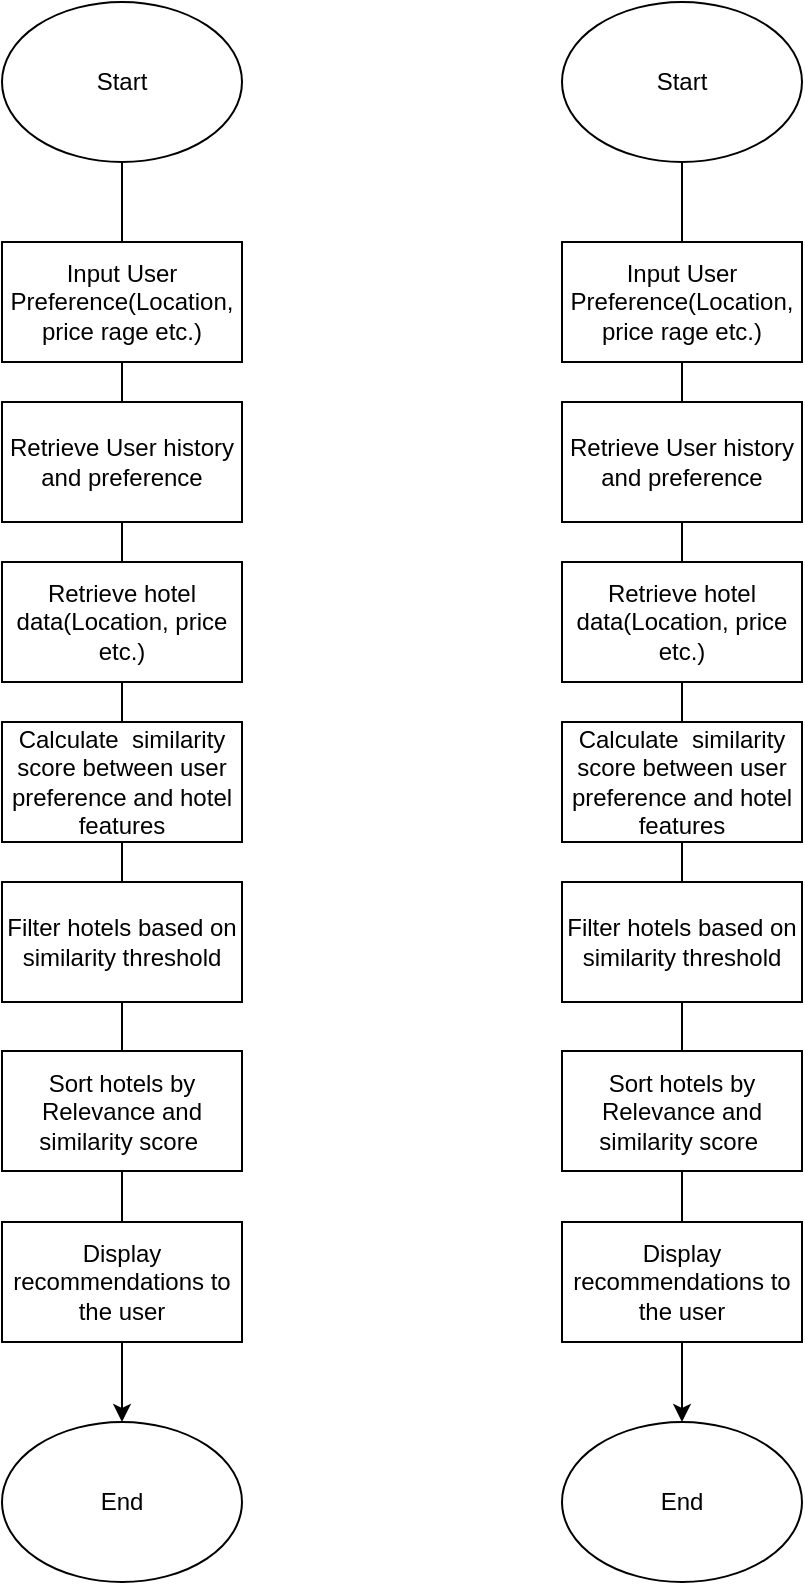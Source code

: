 <mxfile version="22.1.5" type="github">
  <diagram name="Page-1" id="vM5Z-qLaaEuf9uWKbegP">
    <mxGraphModel dx="909" dy="616" grid="1" gridSize="10" guides="1" tooltips="1" connect="1" arrows="1" fold="1" page="1" pageScale="1" pageWidth="827" pageHeight="1169" math="0" shadow="0">
      <root>
        <mxCell id="0" />
        <mxCell id="1" parent="0" />
        <mxCell id="ULonhmn2VYNKH8NXwks7-16" style="edgeStyle=orthogonalEdgeStyle;rounded=0;orthogonalLoop=1;jettySize=auto;html=1;exitX=0.5;exitY=1;exitDx=0;exitDy=0;" edge="1" parent="1">
          <mxGeometry relative="1" as="geometry">
            <mxPoint x="220" y="80" as="sourcePoint" />
            <mxPoint x="220" y="710" as="targetPoint" />
          </mxGeometry>
        </mxCell>
        <mxCell id="ULonhmn2VYNKH8NXwks7-1" value="Input User Preference(Location, price rage etc.)" style="rounded=0;whiteSpace=wrap;html=1;" vertex="1" parent="1">
          <mxGeometry x="160" y="120" width="120" height="60" as="geometry" />
        </mxCell>
        <mxCell id="ULonhmn2VYNKH8NXwks7-2" value="Retrieve User history and preference" style="rounded=0;whiteSpace=wrap;html=1;" vertex="1" parent="1">
          <mxGeometry x="160" y="200" width="120" height="60" as="geometry" />
        </mxCell>
        <mxCell id="ULonhmn2VYNKH8NXwks7-7" value="Retrieve hotel data(Location, price etc.)" style="rounded=0;whiteSpace=wrap;html=1;" vertex="1" parent="1">
          <mxGeometry x="160" y="280" width="120" height="60" as="geometry" />
        </mxCell>
        <mxCell id="ULonhmn2VYNKH8NXwks7-8" value="Calculate &amp;nbsp;similarity score between user preference and hotel features" style="rounded=0;whiteSpace=wrap;html=1;" vertex="1" parent="1">
          <mxGeometry x="160" y="360" width="120" height="60" as="geometry" />
        </mxCell>
        <mxCell id="ULonhmn2VYNKH8NXwks7-9" value="Filter hotels based on similarity threshold" style="rounded=0;whiteSpace=wrap;html=1;" vertex="1" parent="1">
          <mxGeometry x="160" y="440" width="120" height="60" as="geometry" />
        </mxCell>
        <mxCell id="ULonhmn2VYNKH8NXwks7-11" value="Sort hotels by Relevance and similarity score&amp;nbsp;" style="rounded=0;whiteSpace=wrap;html=1;" vertex="1" parent="1">
          <mxGeometry x="160" y="524.5" width="120" height="60" as="geometry" />
        </mxCell>
        <mxCell id="ULonhmn2VYNKH8NXwks7-12" value="Display recommendations to the user" style="rounded=0;whiteSpace=wrap;html=1;" vertex="1" parent="1">
          <mxGeometry x="160" y="610" width="120" height="60" as="geometry" />
        </mxCell>
        <mxCell id="ULonhmn2VYNKH8NXwks7-13" value="End" style="ellipse;whiteSpace=wrap;html=1;" vertex="1" parent="1">
          <mxGeometry x="160" y="710" width="120" height="80" as="geometry" />
        </mxCell>
        <mxCell id="ULonhmn2VYNKH8NXwks7-14" value="Start" style="ellipse;whiteSpace=wrap;html=1;" vertex="1" parent="1">
          <mxGeometry x="160" width="120" height="80" as="geometry" />
        </mxCell>
        <mxCell id="ULonhmn2VYNKH8NXwks7-25" style="edgeStyle=orthogonalEdgeStyle;rounded=0;orthogonalLoop=1;jettySize=auto;html=1;exitX=0.5;exitY=1;exitDx=0;exitDy=0;" edge="1" parent="1">
          <mxGeometry relative="1" as="geometry">
            <mxPoint x="500" y="80" as="sourcePoint" />
            <mxPoint x="500" y="710" as="targetPoint" />
          </mxGeometry>
        </mxCell>
        <mxCell id="ULonhmn2VYNKH8NXwks7-26" value="Input User Preference(Location, price rage etc.)" style="rounded=0;whiteSpace=wrap;html=1;" vertex="1" parent="1">
          <mxGeometry x="440" y="120" width="120" height="60" as="geometry" />
        </mxCell>
        <mxCell id="ULonhmn2VYNKH8NXwks7-27" value="Retrieve User history and preference" style="rounded=0;whiteSpace=wrap;html=1;" vertex="1" parent="1">
          <mxGeometry x="440" y="200" width="120" height="60" as="geometry" />
        </mxCell>
        <mxCell id="ULonhmn2VYNKH8NXwks7-28" value="Retrieve hotel data(Location, price etc.)" style="rounded=0;whiteSpace=wrap;html=1;" vertex="1" parent="1">
          <mxGeometry x="440" y="280" width="120" height="60" as="geometry" />
        </mxCell>
        <mxCell id="ULonhmn2VYNKH8NXwks7-29" value="Calculate &amp;nbsp;similarity score between user preference and hotel features" style="rounded=0;whiteSpace=wrap;html=1;" vertex="1" parent="1">
          <mxGeometry x="440" y="360" width="120" height="60" as="geometry" />
        </mxCell>
        <mxCell id="ULonhmn2VYNKH8NXwks7-30" value="Filter hotels based on similarity threshold" style="rounded=0;whiteSpace=wrap;html=1;" vertex="1" parent="1">
          <mxGeometry x="440" y="440" width="120" height="60" as="geometry" />
        </mxCell>
        <mxCell id="ULonhmn2VYNKH8NXwks7-31" value="Sort hotels by Relevance and similarity score&amp;nbsp;" style="rounded=0;whiteSpace=wrap;html=1;" vertex="1" parent="1">
          <mxGeometry x="440" y="524.5" width="120" height="60" as="geometry" />
        </mxCell>
        <mxCell id="ULonhmn2VYNKH8NXwks7-32" value="Display recommendations to the user" style="rounded=0;whiteSpace=wrap;html=1;" vertex="1" parent="1">
          <mxGeometry x="440" y="610" width="120" height="60" as="geometry" />
        </mxCell>
        <mxCell id="ULonhmn2VYNKH8NXwks7-33" value="End" style="ellipse;whiteSpace=wrap;html=1;" vertex="1" parent="1">
          <mxGeometry x="440" y="710" width="120" height="80" as="geometry" />
        </mxCell>
        <mxCell id="ULonhmn2VYNKH8NXwks7-34" value="Start" style="ellipse;whiteSpace=wrap;html=1;" vertex="1" parent="1">
          <mxGeometry x="440" width="120" height="80" as="geometry" />
        </mxCell>
      </root>
    </mxGraphModel>
  </diagram>
</mxfile>
